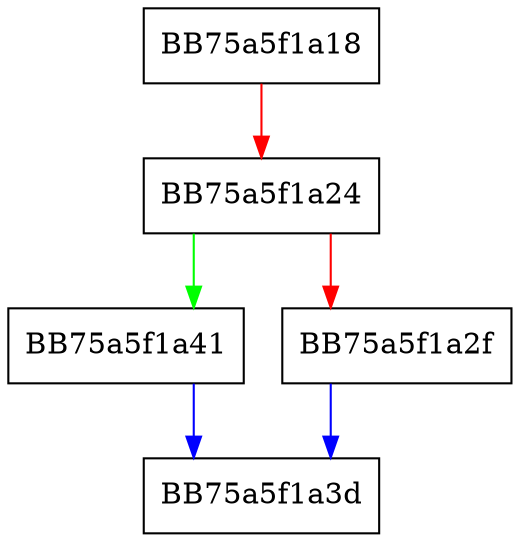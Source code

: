 digraph sqlite3GetTempRange {
  node [shape="box"];
  graph [splines=ortho];
  BB75a5f1a18 -> BB75a5f1a24 [color="red"];
  BB75a5f1a24 -> BB75a5f1a41 [color="green"];
  BB75a5f1a24 -> BB75a5f1a2f [color="red"];
  BB75a5f1a2f -> BB75a5f1a3d [color="blue"];
  BB75a5f1a41 -> BB75a5f1a3d [color="blue"];
}